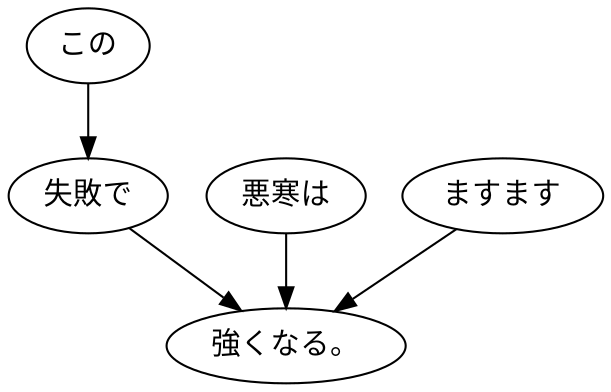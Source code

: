 digraph graph1206 {
	node0 [label="この"];
	node1 [label="失敗で"];
	node2 [label="悪寒は"];
	node3 [label="ますます"];
	node4 [label="強くなる。"];
	node0 -> node1;
	node1 -> node4;
	node2 -> node4;
	node3 -> node4;
}
